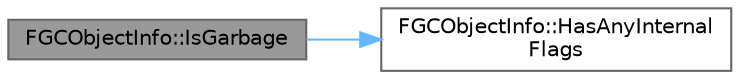 digraph "FGCObjectInfo::IsGarbage"
{
 // INTERACTIVE_SVG=YES
 // LATEX_PDF_SIZE
  bgcolor="transparent";
  edge [fontname=Helvetica,fontsize=10,labelfontname=Helvetica,labelfontsize=10];
  node [fontname=Helvetica,fontsize=10,shape=box,height=0.2,width=0.4];
  rankdir="LR";
  Node1 [id="Node000001",label="FGCObjectInfo::IsGarbage",height=0.2,width=0.4,color="gray40", fillcolor="grey60", style="filled", fontcolor="black",tooltip=" "];
  Node1 -> Node2 [id="edge1_Node000001_Node000002",color="steelblue1",style="solid",tooltip=" "];
  Node2 [id="Node000002",label="FGCObjectInfo::HasAnyInternal\lFlags",height=0.2,width=0.4,color="grey40", fillcolor="white", style="filled",URL="$d1/d30/classFGCObjectInfo.html#ad5d0f503063a93c096e5c6779e934dd8",tooltip=" "];
}
